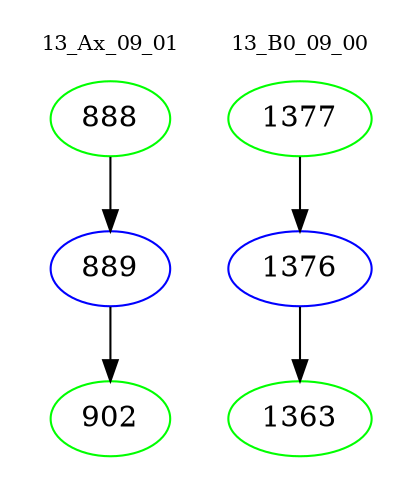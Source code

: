 digraph{
subgraph cluster_0 {
color = white
label = "13_Ax_09_01";
fontsize=10;
T0_888 [label="888", color="green"]
T0_888 -> T0_889 [color="black"]
T0_889 [label="889", color="blue"]
T0_889 -> T0_902 [color="black"]
T0_902 [label="902", color="green"]
}
subgraph cluster_1 {
color = white
label = "13_B0_09_00";
fontsize=10;
T1_1377 [label="1377", color="green"]
T1_1377 -> T1_1376 [color="black"]
T1_1376 [label="1376", color="blue"]
T1_1376 -> T1_1363 [color="black"]
T1_1363 [label="1363", color="green"]
}
}

